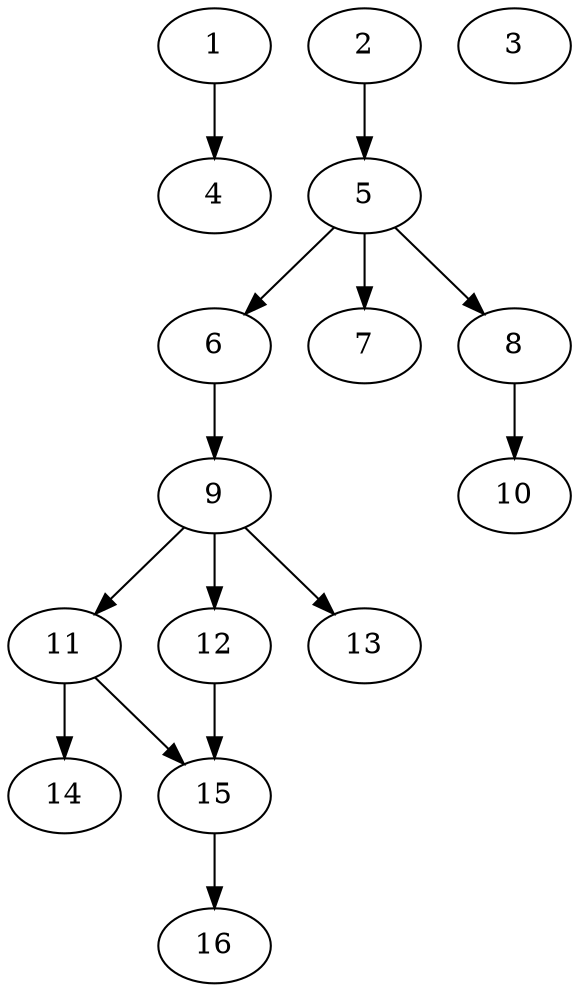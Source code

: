 // DAG (tier=1-easy, mode=compute, n=16, ccr=0.268, fat=0.476, density=0.350, regular=0.678, jump=0.066, mindata=262144, maxdata=2097152)
// DAG automatically generated by daggen at Sun Aug 24 16:33:32 2025
// /home/ermia/Project/Environments/daggen/bin/daggen --dot --ccr 0.268 --fat 0.476 --regular 0.678 --density 0.350 --jump 0.066 --mindata 262144 --maxdata 2097152 -n 16 
digraph G {
  1 [size="296963448771150", alpha="0.17", expect_size="148481724385575"]
  1 -> 4 [size ="5919001804800"]
  2 [size="168138111614713856", alpha="0.07", expect_size="84069055807356928"]
  2 -> 5 [size ="2437066784768"]
  3 [size="3268570604220230", alpha="0.10", expect_size="1634285302110115"]
  4 [size="6409316499672006656", alpha="0.07", expect_size="3204658249836003328"]
  5 [size="6388140360987574272", alpha="0.03", expect_size="3194070180493787136"]
  5 -> 6 [size ="27542685745152"]
  5 -> 7 [size ="27542685745152"]
  5 -> 8 [size ="27542685745152"]
  6 [size="4299830779527036928", alpha="0.07", expect_size="2149915389763518464"]
  6 -> 9 [size ="21153921892352"]
  7 [size="18872086298624000", alpha="0.03", expect_size="9436043149312000"]
  8 [size="30846978699518972", alpha="0.05", expect_size="15423489349759486"]
  8 -> 10 [size ="30314759979008"]
  9 [size="16351890522912", alpha="0.04", expect_size="8175945261456"]
  9 -> 11 [size ="947040288768"]
  9 -> 12 [size ="947040288768"]
  9 -> 13 [size ="947040288768"]
  10 [size="2331895987699712000", alpha="0.16", expect_size="1165947993849856000"]
  11 [size="289022384240172", alpha="0.03", expect_size="144511192120086"]
  11 -> 14 [size ="4680918761472"]
  11 -> 15 [size ="4680918761472"]
  12 [size="16702168853162850", alpha="0.10", expect_size="8351084426581425"]
  12 -> 15 [size ="15265597227008"]
  13 [size="25917517364985856", alpha="0.15", expect_size="12958758682492928"]
  14 [size="20424644300412572", alpha="0.10", expect_size="10212322150206286"]
  15 [size="5284608400083124224", alpha="0.14", expect_size="2642304200041562112"]
  15 -> 16 [size ="24271606775808"]
  16 [size="7737953264892240", alpha="0.08", expect_size="3868976632446120"]
}